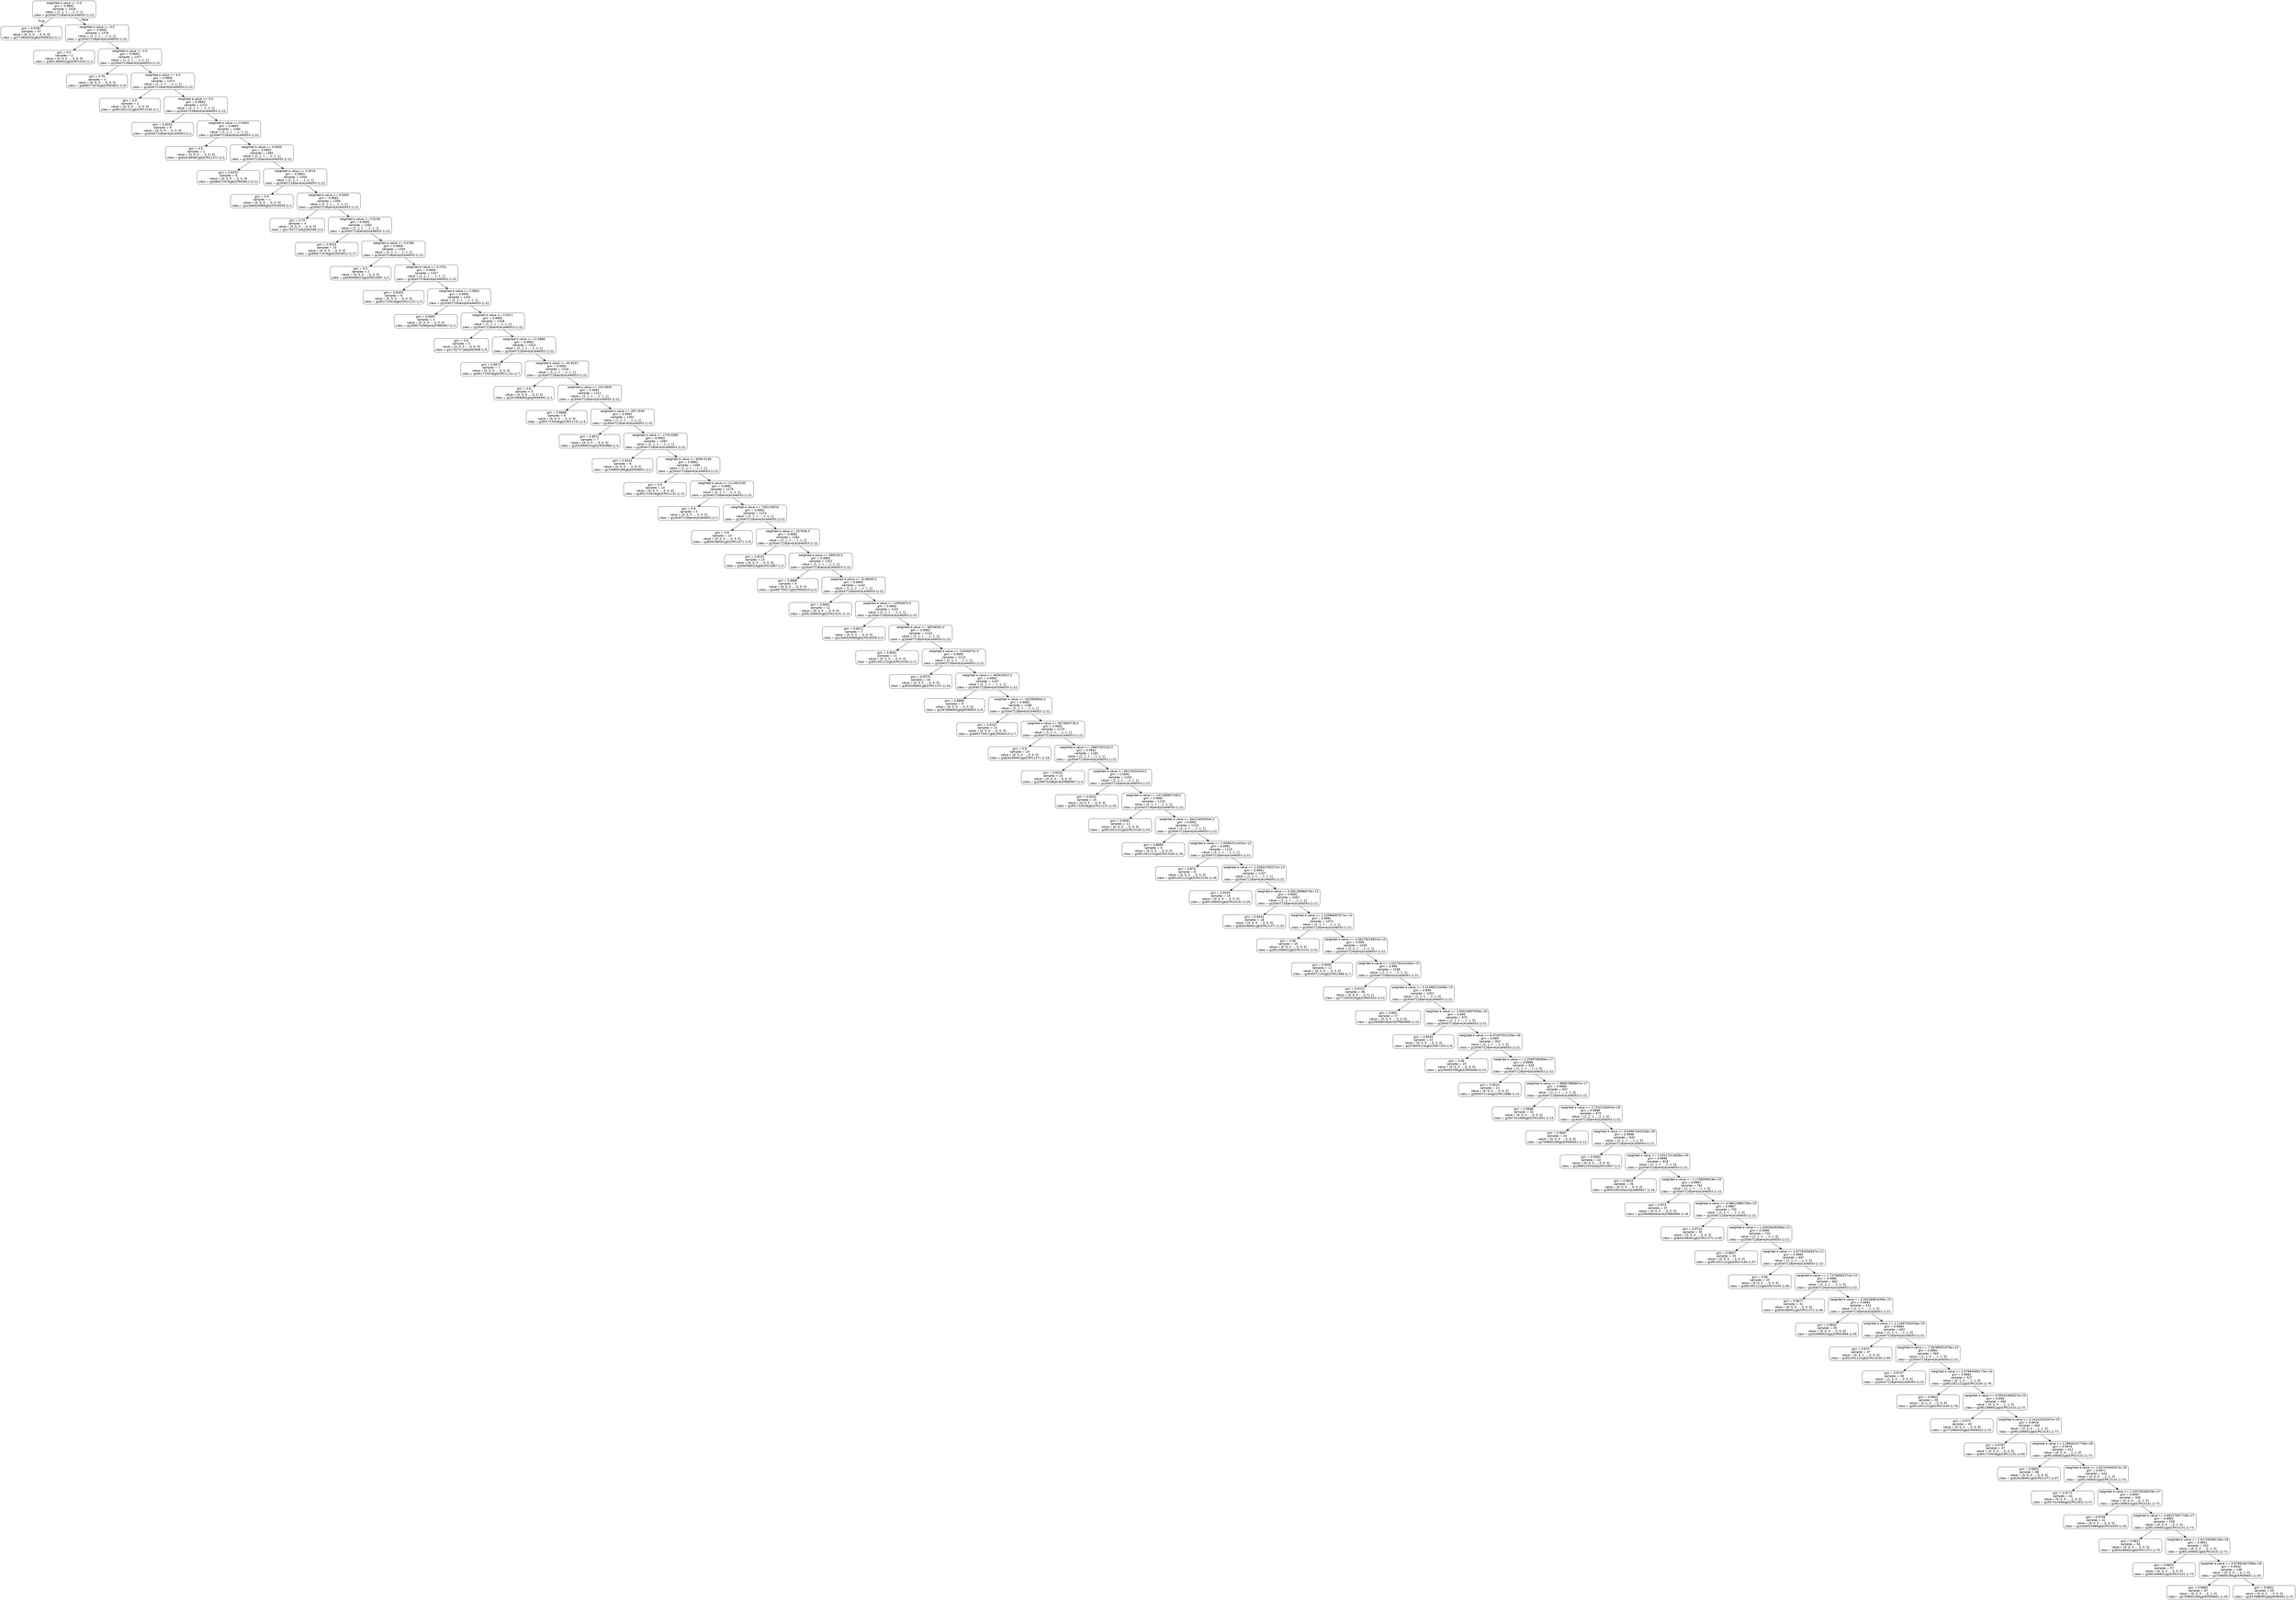 digraph Tree {
node [shape=box, style="rounded", color="black", fontname=helvetica] ;
edge [fontname=helvetica] ;
0 [label="weighted e value <= 0.0\ngini = 0.9993\nsamples = 1426\nvalue = [1, 1, 1 ..., 1, 1, 1]\nclass = gi|30407128|emb|AL646053.1|-22"] ;
1 [label="gini = 0.9787\nsamples = 47\nvalue = [0, 0, 0 ..., 0, 0, 0]\nclass = gi|772904020|gb|CP009323.1|-1"] ;
0 -> 1 [labeldistance=2.5, labelangle=45, headlabel="True"] ;
2 [label="weighted e value <= 0.0\ngini = 0.9993\nsamples = 1379\nvalue = [1, 1, 1 ..., 1, 1, 1]\nclass = gi|30407128|emb|AL646053.1|-22"] ;
0 -> 2 [labeldistance=2.5, labelangle=-45, headlabel="False"] ;
3 [label="gini = 0.5\nsamples = 2\nvalue = [0, 0, 0 ..., 0, 0, 0]\nclass = gi|951306652|gb|CP013141.1|-2"] ;
2 -> 3 ;
4 [label="weighted e value <= 0.0\ngini = 0.9993\nsamples = 1377\nvalue = [1, 1, 1 ..., 1, 1, 1]\nclass = gi|30407128|emb|AL646053.1|-22"] ;
2 -> 4 ;
5 [label="gini = 0.75\nsamples = 4\nvalue = [0, 0, 0 ..., 0, 0, 0]\nclass = gi|689271676|gb|CP003811.1|-8"] ;
4 -> 5 ;
6 [label="weighted e value <= 0.0\ngini = 0.9993\nsamples = 1373\nvalue = [1, 1, 1 ..., 1, 1, 1]\nclass = gi|30407128|emb|AL646053.1|-22"] ;
4 -> 6 ;
7 [label="gini = 0.0\nsamples = 1\nvalue = [0, 0, 0 ..., 0, 0, 0]\nclass = gi|951301122|gb|CP013140.1|-1"] ;
6 -> 7 ;
8 [label="weighted e value <= 0.0\ngini = 0.9993\nsamples = 1372\nvalue = [1, 1, 1 ..., 1, 1, 1]\nclass = gi|30407128|emb|AL646053.1|-22"] ;
6 -> 8 ;
9 [label="gini = 0.8333\nsamples = 6\nvalue = [0, 0, 0 ..., 0, 0, 0]\nclass = gi|30407128|emb|AL646053.1|-1"] ;
8 -> 9 ;
10 [label="weighted e value <= 0.0002\ngini = 0.9993\nsamples = 1366\nvalue = [1, 1, 1 ..., 1, 1, 1]\nclass = gi|30407128|emb|AL646053.1|-22"] ;
8 -> 10 ;
11 [label="gini = 0.0\nsamples = 1\nvalue = [0, 0, 0 ..., 0, 0, 0]\nclass = gi|826168461|gb|CP011371.1|-2"] ;
10 -> 11 ;
12 [label="weighted e value <= 0.0005\ngini = 0.9993\nsamples = 1365\nvalue = [1, 1, 1 ..., 1, 1, 1]\nclass = gi|30407128|emb|AL646053.1|-22"] ;
10 -> 12 ;
13 [label="gini = 0.8333\nsamples = 6\nvalue = [0, 0, 0 ..., 0, 0, 0]\nclass = gi|689271676|gb|CP003811.1|-12"] ;
12 -> 13 ;
14 [label="weighted e value <= 0.0019\ngini = 0.9993\nsamples = 1359\nvalue = [1, 1, 1 ..., 1, 1, 1]\nclass = gi|30407128|emb|AL646053.1|-22"] ;
12 -> 14 ;
15 [label="gini = 0.0\nsamples = 1\nvalue = [0, 0, 0 ..., 0, 0, 0]\nclass = gi|1046920989|gb|CP016559.1|-3"] ;
14 -> 15 ;
16 [label="weighted e value <= 0.0065\ngini = 0.9993\nsamples = 1358\nvalue = [1, 1, 1 ..., 1, 1, 1]\nclass = gi|30407128|emb|AL646053.1|-22"] ;
14 -> 16 ;
17 [label="gini = 0.75\nsamples = 4\nvalue = [0, 0, 0 ..., 0, 0, 0]\nclass = gi|1752727|dbj|D50308.1|-5"] ;
16 -> 17 ;
18 [label="weighted e value <= 0.0226\ngini = 0.9993\nsamples = 1354\nvalue = [1, 1, 1 ..., 1, 1, 1]\nclass = gi|30407128|emb|AL646053.1|-22"] ;
16 -> 18 ;
19 [label="gini = 0.9333\nsamples = 15\nvalue = [0, 0, 0 ..., 0, 0, 0]\nclass = gi|689271676|gb|CP003811.1|-17"] ;
18 -> 19 ;
20 [label="weighted e value <= 0.0788\ngini = 0.9993\nsamples = 1339\nvalue = [1, 1, 1 ..., 1, 1, 1]\nclass = gi|30407128|emb|AL646053.1|-22"] ;
18 -> 20 ;
21 [label="gini = 0.5\nsamples = 2\nvalue = [0, 0, 0 ..., 0, 0, 0]\nclass = gi|930568023|gb|CP012687.1|-2"] ;
20 -> 21 ;
22 [label="weighted e value <= 0.2751\ngini = 0.9993\nsamples = 1337\nvalue = [1, 1, 1 ..., 1, 1, 1]\nclass = gi|30407128|emb|AL646053.1|-22"] ;
20 -> 22 ;
23 [label="gini = 0.8333\nsamples = 6\nvalue = [0, 0, 0 ..., 0, 0, 0]\nclass = gi|951715918|gb|CP011131.1|-5"] ;
22 -> 23 ;
24 [label="weighted e value <= 0.9601\ngini = 0.9992\nsamples = 1331\nvalue = [1, 1, 1 ..., 1, 1, 1]\nclass = gi|30407128|emb|AL646053.1|-22"] ;
22 -> 24 ;
25 [label="gini = 0.6667\nsamples = 3\nvalue = [0, 0, 0 ..., 0, 0, 0]\nclass = gi|299073288|emb|FP885907.1|-2"] ;
24 -> 25 ;
26 [label="weighted e value <= 3.3511\ngini = 0.9992\nsamples = 1328\nvalue = [1, 1, 1 ..., 1, 1, 1]\nclass = gi|30407128|emb|AL646053.1|-22"] ;
24 -> 26 ;
27 [label="gini = 0.8\nsamples = 5\nvalue = [0, 0, 0 ..., 0, 0, 0]\nclass = gi|1752727|dbj|D50308.1|-8"] ;
26 -> 27 ;
28 [label="weighted e value <= 11.6966\ngini = 0.9992\nsamples = 1323\nvalue = [1, 1, 1 ..., 1, 1, 1]\nclass = gi|30407128|emb|AL646053.1|-22"] ;
26 -> 28 ;
29 [label="gini = 0.8571\nsamples = 7\nvalue = [0, 0, 0 ..., 0, 0, 0]\nclass = gi|951715918|gb|CP011131.1|-7"] ;
28 -> 29 ;
30 [label="weighted e value <= 40.8253\ngini = 0.9992\nsamples = 1316\nvalue = [1, 1, 1 ..., 1, 1, 1]\nclass = gi|30407128|emb|AL646053.1|-22"] ;
28 -> 30 ;
31 [label="gini = 0.8\nsamples = 5\nvalue = [0, 0, 0 ..., 0, 0, 0]\nclass = gi|347668095|gb|JN596952.1|-1"] ;
30 -> 31 ;
32 [label="weighted e value <= 142.4945\ngini = 0.9992\nsamples = 1311\nvalue = [1, 1, 1 ..., 1, 1, 1]\nclass = gi|30407128|emb|AL646053.1|-22"] ;
30 -> 32 ;
33 [label="gini = 0.8889\nsamples = 9\nvalue = [0, 0, 0 ..., 0, 0, 0]\nclass = gi|951715918|gb|CP011131.1|-8"] ;
32 -> 33 ;
34 [label="weighted e value <= 497.3545\ngini = 0.9992\nsamples = 1302\nvalue = [1, 1, 1 ..., 1, 1, 1]\nclass = gi|30407128|emb|AL646053.1|-22"] ;
32 -> 34 ;
35 [label="gini = 0.8571\nsamples = 7\nvalue = [0, 0, 0 ..., 0, 0, 0]\nclass = gi|520999024|gb|CP003969.1|-5"] ;
34 -> 35 ;
36 [label="weighted e value <= 1735.9385\ngini = 0.9992\nsamples = 1295\nvalue = [1, 1, 1 ..., 1, 1, 1]\nclass = gi|30407128|emb|AL646053.1|-22"] ;
34 -> 36 ;
37 [label="gini = 0.8333\nsamples = 6\nvalue = [0, 0, 0 ..., 0, 0, 0]\nclass = gi|749800189|gb|KP006601.1|-1"] ;
36 -> 37 ;
38 [label="weighted e value <= 6059.0146\ngini = 0.9992\nsamples = 1289\nvalue = [1, 1, 1 ..., 1, 1, 1]\nclass = gi|30407128|emb|AL646053.1|-22"] ;
36 -> 38 ;
39 [label="gini = 0.9\nsamples = 10\nvalue = [0, 0, 0 ..., 0, 0, 0]\nclass = gi|951715918|gb|CP011131.1|-12"] ;
38 -> 39 ;
40 [label="weighted e value <= 21148.0195\ngini = 0.9992\nsamples = 1279\nvalue = [1, 1, 1 ..., 1, 1, 1]\nclass = gi|30407128|emb|AL646053.1|-22"] ;
38 -> 40 ;
41 [label="gini = 0.8\nsamples = 5\nvalue = [0, 0, 0 ..., 0, 0, 0]\nclass = gi|30407128|emb|AL646053.1|-2"] ;
40 -> 41 ;
42 [label="weighted e value <= 73813.8516\ngini = 0.9992\nsamples = 1274\nvalue = [1, 1, 1 ..., 1, 1, 1]\nclass = gi|30407128|emb|AL646053.1|-22"] ;
40 -> 42 ;
43 [label="gini = 0.9\nsamples = 10\nvalue = [0, 0, 0 ..., 0, 0, 0]\nclass = gi|826168461|gb|CP011371.1|-8"] ;
42 -> 43 ;
44 [label="weighted e value <= 257636.0\ngini = 0.9992\nsamples = 1264\nvalue = [1, 1, 1 ..., 1, 1, 1]\nclass = gi|30407128|emb|AL646053.1|-22"] ;
42 -> 44 ;
45 [label="gini = 0.9231\nsamples = 13\nvalue = [0, 0, 0 ..., 0, 0, 0]\nclass = gi|930568023|gb|CP012687.1|-3"] ;
44 -> 45 ;
46 [label="weighted e value <= 899235.5\ngini = 0.9992\nsamples = 1251\nvalue = [1, 1, 1 ..., 1, 1, 1]\nclass = gi|30407128|emb|AL646053.1|-22"] ;
44 -> 46 ;
47 [label="gini = 0.8889\nsamples = 9\nvalue = [0, 0, 0 ..., 0, 0, 0]\nclass = gi|469775917|gb|CP004013.1|-4"] ;
46 -> 47 ;
48 [label="weighted e value <= 3138645.0\ngini = 0.9992\nsamples = 1242\nvalue = [1, 1, 1 ..., 1, 1, 1]\nclass = gi|30407128|emb|AL646053.1|-22"] ;
46 -> 48 ;
49 [label="gini = 0.9091\nsamples = 11\nvalue = [0, 0, 0 ..., 0, 0, 0]\nclass = gi|951306652|gb|CP013141.1|-14"] ;
48 -> 49 ;
50 [label="weighted e value <= 10954970.0\ngini = 0.9992\nsamples = 1231\nvalue = [1, 1, 1 ..., 1, 1, 1]\nclass = gi|30407128|emb|AL646053.1|-22"] ;
48 -> 50 ;
51 [label="gini = 0.8571\nsamples = 7\nvalue = [0, 0, 0 ..., 0, 0, 0]\nclass = gi|1046920989|gb|CP016559.1|-5"] ;
50 -> 51 ;
52 [label="weighted e value <= 38236552.0\ngini = 0.9992\nsamples = 1224\nvalue = [1, 1, 1 ..., 1, 1, 1]\nclass = gi|30407128|emb|AL646053.1|-22"] ;
50 -> 52 ;
53 [label="gini = 0.9091\nsamples = 11\nvalue = [0, 0, 0 ..., 0, 0, 0]\nclass = gi|951301122|gb|CP013140.1|-11"] ;
52 -> 53 ;
54 [label="weighted e value <= 133458752.0\ngini = 0.9992\nsamples = 1213\nvalue = [1, 1, 1 ..., 1, 1, 1]\nclass = gi|30407128|emb|AL646053.1|-22"] ;
52 -> 54 ;
55 [label="gini = 0.9375\nsamples = 16\nvalue = [0, 0, 0 ..., 0, 0, 0]\nclass = gi|826168461|gb|CP011371.1|-16"] ;
54 -> 55 ;
56 [label="weighted e value <= 465816512.0\ngini = 0.9992\nsamples = 1197\nvalue = [1, 1, 1 ..., 1, 1, 1]\nclass = gi|30407128|emb|AL646053.1|-22"] ;
54 -> 56 ;
57 [label="gini = 0.8889\nsamples = 9\nvalue = [0, 0, 0 ..., 0, 0, 0]\nclass = gi|347668095|gb|JN596952.1|-8"] ;
56 -> 57 ;
58 [label="weighted e value <= 1625858944.0\ngini = 0.9992\nsamples = 1188\nvalue = [1, 1, 1 ..., 1, 1, 1]\nclass = gi|30407128|emb|AL646053.1|-22"] ;
56 -> 58 ;
59 [label="gini = 0.9231\nsamples = 13\nvalue = [0, 0, 0 ..., 0, 0, 0]\nclass = gi|469775917|gb|CP004013.1|-7"] ;
58 -> 59 ;
60 [label="weighted e value <= 5674804736.0\ngini = 0.9991\nsamples = 1175\nvalue = [1, 1, 1 ..., 1, 1, 1]\nclass = gi|30407128|emb|AL646053.1|-22"] ;
58 -> 60 ;
61 [label="gini = 0.9\nsamples = 10\nvalue = [0, 0, 0 ..., 0, 0, 0]\nclass = gi|826168461|gb|CP011371.1|-18"] ;
60 -> 61 ;
62 [label="weighted e value <= 19807025152.0\ngini = 0.9991\nsamples = 1165\nvalue = [1, 1, 1 ..., 1, 1, 1]\nclass = gi|30407128|emb|AL646053.1|-22"] ;
60 -> 62 ;
63 [label="gini = 0.9333\nsamples = 15\nvalue = [0, 0, 0 ..., 0, 0, 0]\nclass = gi|299073288|emb|FP885907.1|-4"] ;
62 -> 63 ;
64 [label="weighted e value <= 69133500416.0\ngini = 0.9991\nsamples = 1150\nvalue = [1, 1, 1 ..., 1, 1, 1]\nclass = gi|30407128|emb|AL646053.1|-22"] ;
62 -> 64 ;
65 [label="gini = 0.9333\nsamples = 15\nvalue = [0, 0, 0 ..., 0, 0, 0]\nclass = gi|951715918|gb|CP011131.1|-30"] ;
64 -> 65 ;
66 [label="weighted e value <= 241298997248.0\ngini = 0.9991\nsamples = 1135\nvalue = [1, 1, 1 ..., 1, 1, 1]\nclass = gi|30407128|emb|AL646053.1|-22"] ;
64 -> 66 ;
67 [label="gini = 0.9091\nsamples = 11\nvalue = [0, 0, 0 ..., 0, 0, 0]\nclass = gi|951301122|gb|CP013140.1|-24"] ;
66 -> 67 ;
68 [label="weighted e value <= 842216505344.0\ngini = 0.9991\nsamples = 1124\nvalue = [1, 1, 1 ..., 1, 1, 1]\nclass = gi|30407128|emb|AL646053.1|-22"] ;
66 -> 68 ;
69 [label="gini = 0.8889\nsamples = 9\nvalue = [0, 0, 0 ..., 0, 0, 0]\nclass = gi|951301122|gb|CP013140.1|-26"] ;
68 -> 69 ;
70 [label="weighted e value <= 2.93962514432e+12\ngini = 0.9991\nsamples = 1115\nvalue = [1, 1, 1 ..., 1, 1, 1]\nclass = gi|30407128|emb|AL646053.1|-22"] ;
68 -> 70 ;
71 [label="gini = 0.875\nsamples = 8\nvalue = [0, 0, 0 ..., 0, 0, 0]\nclass = gi|951301122|gb|CP013140.1|-28"] ;
70 -> 71 ;
72 [label="weighted e value <= 1.02602700227e+13\ngini = 0.9991\nsamples = 1107\nvalue = [1, 1, 1 ..., 1, 1, 1]\nclass = gi|30407128|emb|AL646053.1|-22"] ;
70 -> 72 ;
73 [label="gini = 0.9333\nsamples = 15\nvalue = [0, 0, 0 ..., 0, 0, 0]\nclass = gi|951306652|gb|CP013141.1|-29"] ;
72 -> 73 ;
74 [label="weighted e value <= 3.58118986875e+13\ngini = 0.9991\nsamples = 1092\nvalue = [1, 1, 1 ..., 1, 1, 1]\nclass = gi|30407128|emb|AL646053.1|-22"] ;
72 -> 74 ;
75 [label="gini = 0.9444\nsamples = 18\nvalue = [0, 0, 0 ..., 0, 0, 0]\nclass = gi|826168461|gb|CP011371.1|-25"] ;
74 -> 75 ;
76 [label="weighted e value <= 1.24996097671e+14\ngini = 0.9991\nsamples = 1074\nvalue = [1, 1, 1 ..., 1, 1, 1]\nclass = gi|30407128|emb|AL646053.1|-22"] ;
74 -> 76 ;
77 [label="gini = 0.96\nsamples = 25\nvalue = [0, 0, 0 ..., 0, 0, 0]\nclass = gi|951306652|gb|CP013141.1|-31"] ;
76 -> 77 ;
78 [label="weighted e value <= 4.36279019831e+14\ngini = 0.999\nsamples = 1049\nvalue = [1, 1, 1 ..., 1, 1, 1]\nclass = gi|30407128|emb|AL646053.1|-22"] ;
76 -> 78 ;
79 [label="gini = 0.9091\nsamples = 11\nvalue = [0, 0, 0 ..., 0, 0, 0]\nclass = gi|930571144|gb|CP012688.1|-7"] ;
78 -> 79 ;
80 [label="weighted e value <= 1.52276441445e+15\ngini = 0.999\nsamples = 1038\nvalue = [1, 1, 1 ..., 1, 1, 1]\nclass = gi|30407128|emb|AL646053.1|-22"] ;
78 -> 80 ;
81 [label="gini = 0.9722\nsamples = 36\nvalue = [0, 0, 0 ..., 0, 0, 1]\nclass = gi|772904020|gb|CP009323.1|-13"] ;
80 -> 81 ;
82 [label="weighted e value <= 5.31496512048e+15\ngini = 0.999\nsamples = 1002\nvalue = [1, 1, 1 ..., 1, 1, 0]\nclass = gi|30407128|emb|AL646053.1|-22"] ;
80 -> 82 ;
83 [label="gini = 0.963\nsamples = 27\nvalue = [0, 0, 0 ..., 0, 0, 0]\nclass = gi|299068436|emb|FP885896.1|-10"] ;
82 -> 83 ;
84 [label="weighted e value <= 1.85510697055e+16\ngini = 0.999\nsamples = 975\nvalue = [1, 1, 1 ..., 1, 1, 0]\nclass = gi|30407128|emb|AL646053.1|-22"] ;
82 -> 84 ;
85 [label="gini = 0.9545\nsamples = 22\nvalue = [0, 0, 0 ..., 0, 0, 0]\nclass = gi|578005119|gb|CP007155.1|-8"] ;
84 -> 85 ;
86 [label="weighted e value <= 6.47497501335e+16\ngini = 0.999\nsamples = 953\nvalue = [1, 1, 1 ..., 1, 1, 0]\nclass = gi|30407128|emb|AL646053.1|-22"] ;
84 -> 86 ;
87 [label="gini = 0.96\nsamples = 25\nvalue = [0, 0, 0 ..., 0, 0, 0]\nclass = gi|146403799|gb|CP000494.1|-15"] ;
86 -> 87 ;
88 [label="weighted e value <= 2.2599798366e+17\ngini = 0.9989\nsamples = 928\nvalue = [1, 1, 1 ..., 1, 1, 0]\nclass = gi|30407128|emb|AL646053.1|-22"] ;
86 -> 88 ;
89 [label="gini = 0.9524\nsamples = 21\nvalue = [0, 0, 0 ..., 0, 0, 0]\nclass = gi|930571144|gb|CP012688.1|-14"] ;
88 -> 89 ;
90 [label="weighted e value <= 7.88807989867e+17\ngini = 0.9989\nsamples = 907\nvalue = [1, 1, 1 ..., 1, 1, 0]\nclass = gi|30407128|emb|AL646053.1|-22"] ;
88 -> 90 ;
91 [label="gini = 0.9688\nsamples = 32\nvalue = [0, 0, 0 ..., 0, 0, 0]\nclass = gi|937314366|gb|CP012831.1|-13"] ;
90 -> 91 ;
92 [label="weighted e value <= 2.7532150491e+18\ngini = 0.9989\nsamples = 875\nvalue = [1, 1, 1 ..., 1, 1, 0]\nclass = gi|30407128|emb|AL646053.1|-22"] ;
90 -> 92 ;
93 [label="gini = 0.9697\nsamples = 33\nvalue = [0, 0, 0 ..., 0, 0, 0]\nclass = gi|749800189|gb|KP006601.1|-12"] ;
92 -> 93 ;
94 [label="weighted e value <= 9.60967445216e+18\ngini = 0.9988\nsamples = 842\nvalue = [1, 1, 1 ..., 1, 1, 0]\nclass = gi|30407128|emb|AL646053.1|-22"] ;
92 -> 94 ;
95 [label="gini = 0.9583\nsamples = 24\nvalue = [0, 0, 0 ..., 0, 0, 0]\nclass = gi|288912043|dbj|AP010947.1|-3"] ;
94 -> 95 ;
96 [label="weighted e value <= 3.35411013836e+19\ngini = 0.9988\nsamples = 818\nvalue = [1, 1, 1 ..., 1, 1, 0]\nclass = gi|30407128|emb|AL646053.1|-22"] ;
94 -> 96 ;
97 [label="gini = 0.9615\nsamples = 26\nvalue = [0, 0, 0 ..., 0, 0, 0]\nclass = gi|959236254|emb|LN899827.1|-16"] ;
96 -> 97 ;
98 [label="weighted e value <= 1.1706999919e+20\ngini = 0.9987\nsamples = 792\nvalue = [1, 1, 1 ..., 1, 1, 0]\nclass = gi|30407128|emb|AL646053.1|-22"] ;
96 -> 98 ;
99 [label="gini = 0.973\nsamples = 37\nvalue = [0, 0, 0 ..., 0, 0, 0]\nclass = gi|299068436|emb|FP885896.1|-16"] ;
98 -> 99 ;
100 [label="weighted e value <= 4.08613986729e+20\ngini = 0.9987\nsamples = 755\nvalue = [1, 1, 1 ..., 1, 1, 0]\nclass = gi|30407128|emb|AL646053.1|-22"] ;
98 -> 100 ;
101 [label="gini = 0.9714\nsamples = 35\nvalue = [0, 0, 0 ..., 0, 0, 0]\nclass = gi|826168461|gb|CP011371.1|-40"] ;
100 -> 101 ;
102 [label="weighted e value <= 1.42620049295e+21\ngini = 0.9986\nsamples = 720\nvalue = [1, 1, 1 ..., 1, 1, 0]\nclass = gi|30407128|emb|AL646053.1|-22"] ;
100 -> 102 ;
103 [label="gini = 0.9697\nsamples = 33\nvalue = [0, 0, 0 ..., 0, 0, 0]\nclass = gi|951301122|gb|CP013140.1|-57"] ;
102 -> 103 ;
104 [label="weighted e value <= 4.97793506567e+21\ngini = 0.9985\nsamples = 687\nvalue = [1, 1, 1 ..., 1, 1, 0]\nclass = gi|30407128|emb|AL646053.1|-22"] ;
102 -> 104 ;
105 [label="gini = 0.96\nsamples = 25\nvalue = [0, 0, 0 ..., 0, 0, 0]\nclass = gi|951301122|gb|CP013140.1|-60"] ;
104 -> 105 ;
106 [label="weighted e value <= 1.73746993371e+22\ngini = 0.9985\nsamples = 662\nvalue = [1, 1, 1 ..., 1, 1, 0]\nclass = gi|30407128|emb|AL646053.1|-22"] ;
104 -> 106 ;
107 [label="gini = 0.9677\nsamples = 31\nvalue = [0, 0, 0 ..., 0, 0, 0]\nclass = gi|826168461|gb|CP011371.1|-46"] ;
106 -> 107 ;
108 [label="weighted e value <= 6.06436981639e+22\ngini = 0.9984\nsamples = 631\nvalue = [1, 1, 1 ..., 1, 1, 0]\nclass = gi|30407128|emb|AL646053.1|-22"] ;
106 -> 108 ;
109 [label="gini = 0.9655\nsamples = 29\nvalue = [0, 0, 0 ..., 0, 0, 0]\nclass = gi|520999024|gb|CP003969.1|-59"] ;
108 -> 109 ;
110 [label="weighted e value <= 2.11667345018e+23\ngini = 0.9983\nsamples = 602\nvalue = [1, 1, 1 ..., 1, 1, 0]\nclass = gi|30407128|emb|AL646053.1|-22"] ;
108 -> 110 ;
111 [label="gini = 0.973\nsamples = 37\nvalue = [0, 0, 1 ..., 0, 0, 0]\nclass = gi|951301122|gb|CP013140.1|-69"] ;
110 -> 111 ;
112 [label="weighted e value <= 7.38789001676e+23\ngini = 0.9982\nsamples = 565\nvalue = [1, 1, 0 ..., 1, 1, 0]\nclass = gi|30407128|emb|AL646053.1|-22"] ;
110 -> 112 ;
113 [label="gini = 0.9737\nsamples = 38\nvalue = [1, 0, 0 ..., 0, 0, 0]\nclass = gi|30407128|emb|AL646053.1|-22"] ;
112 -> 113 ;
114 [label="weighted e value <= 2.57863490173e+24\ngini = 0.9981\nsamples = 527\nvalue = [0, 1, 0 ..., 1, 1, 0]\nclass = gi|951301122|gb|CP013140.1|-78"] ;
112 -> 114 ;
115 [label="gini = 0.9643\nsamples = 28\nvalue = [0, 1, 0 ..., 0, 0, 0]\nclass = gi|951301122|gb|CP013140.1|-78"] ;
114 -> 115 ;
116 [label="weighted e value <= 9.00032496027e+24\ngini = 0.998\nsamples = 499\nvalue = [0, 0, 0 ..., 1, 1, 0]\nclass = gi|951306652|gb|CP013141.1|-73"] ;
114 -> 116 ;
117 [label="gini = 0.975\nsamples = 40\nvalue = [0, 0, 0 ..., 0, 0, 0]\nclass = gi|772904020|gb|CP009323.1|-52"] ;
116 -> 117 ;
118 [label="weighted e value <= 3.14142010267e+25\ngini = 0.9978\nsamples = 459\nvalue = [0, 0, 0 ..., 1, 1, 0]\nclass = gi|951306652|gb|CP013141.1|-73"] ;
116 -> 118 ;
119 [label="gini = 0.9787\nsamples = 47\nvalue = [0, 0, 0 ..., 0, 0, 0]\nclass = gi|951715918|gb|CP011131.1|-65"] ;
118 -> 119 ;
120 [label="weighted e value <= 1.09646247736e+26\ngini = 0.9976\nsamples = 412\nvalue = [0, 0, 0 ..., 1, 1, 0]\nclass = gi|951306652|gb|CP013141.1|-73"] ;
118 -> 120 ;
121 [label="gini = 0.9853\nsamples = 68\nvalue = [0, 0, 0 ..., 0, 0, 0]\nclass = gi|826168461|gb|CP011371.1|-67"] ;
120 -> 121 ;
122 [label="weighted e value <= 3.82703494357e+26\ngini = 0.9971\nsamples = 344\nvalue = [0, 0, 0 ..., 1, 1, 0]\nclass = gi|951306652|gb|CP013141.1|-73"] ;
120 -> 122 ;
123 [label="gini = 0.9773\nsamples = 44\nvalue = [0, 0, 0 ..., 1, 0, 0]\nclass = gi|937314366|gb|CP012831.1|-47"] ;
122 -> 123 ;
124 [label="weighted e value <= 1.33576548429e+27\ngini = 0.9967\nsamples = 300\nvalue = [0, 0, 0 ..., 0, 1, 0]\nclass = gi|951306652|gb|CP013141.1|-73"] ;
122 -> 124 ;
125 [label="gini = 0.9756\nsamples = 41\nvalue = [0, 0, 0 ..., 0, 0, 0]\nclass = gi|1046920989|gb|CP016559.1|-20"] ;
124 -> 125 ;
126 [label="weighted e value <= 4.66227997719e+27\ngini = 0.9961\nsamples = 259\nvalue = [0, 0, 0 ..., 0, 1, 0]\nclass = gi|951306652|gb|CP013141.1|-73"] ;
124 -> 126 ;
127 [label="gini = 0.9821\nsamples = 56\nvalue = [0, 0, 0 ..., 0, 0, 0]\nclass = gi|826168461|gb|CP011371.1|-75"] ;
126 -> 127 ;
128 [label="weighted e value <= 1.62729396119e+28\ngini = 0.9951\nsamples = 203\nvalue = [0, 0, 0 ..., 0, 1, 0]\nclass = gi|951306652|gb|CP013141.1|-73"] ;
126 -> 128 ;
129 [label="gini = 0.9825\nsamples = 57\nvalue = [0, 0, 0 ..., 0, 0, 0]\nclass = gi|951306652|gb|CP013141.1|-73"] ;
128 -> 129 ;
130 [label="weighted e value <= 5.67981967596e+28\ngini = 0.9932\nsamples = 146\nvalue = [0, 0, 0 ..., 0, 1, 0]\nclass = gi|749800189|gb|KP006601.1|-34"] ;
128 -> 130 ;
131 [label="gini = 0.9885\nsamples = 87\nvalue = [0, 0, 0 ..., 0, 1, 0]\nclass = gi|749800189|gb|KP006601.1|-34"] ;
130 -> 131 ;
132 [label="gini = 0.9831\nsamples = 59\nvalue = [0, 0, 0 ..., 0, 0, 0]\nclass = gi|347668095|gb|JN596952.1|-37"] ;
130 -> 132 ;
}